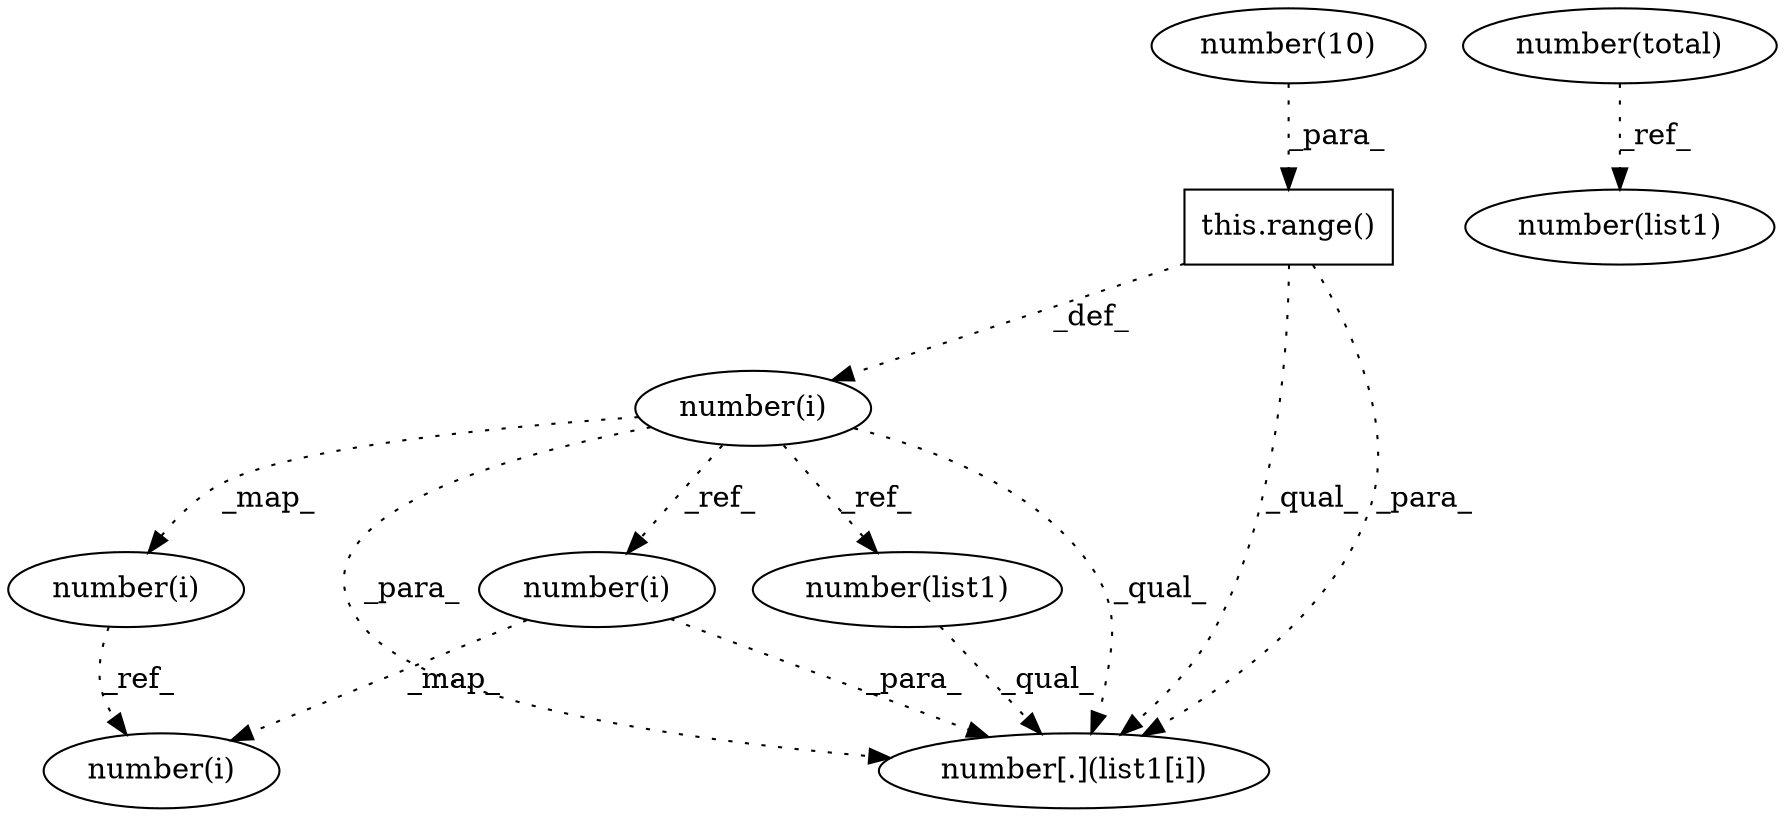 digraph G {
1 [label="number(i)" shape=ellipse]
2 [label="number(list1)" shape=ellipse]
3 [label="number(total)" shape=ellipse]
4 [label="number(list1)" shape=ellipse]
5 [label="number(i)" shape=ellipse]
6 [label="this.range()" shape=box]
7 [label="number(i)" shape=ellipse]
8 [label="number(10)" shape=ellipse]
9 [label="number(i)" shape=ellipse]
10 [label="number[.](list1[i])" shape=ellipse]
9 -> 1 [label="_map_" style=dotted];
9 -> 2 [label="_ref_" style=dotted];
3 -> 4 [label="_ref_" style=dotted];
9 -> 5 [label="_ref_" style=dotted];
8 -> 6 [label="_para_" style=dotted];
1 -> 7 [label="_ref_" style=dotted];
5 -> 7 [label="_map_" style=dotted];
6 -> 9 [label="_def_" style=dotted];
2 -> 10 [label="_qual_" style=dotted];
5 -> 10 [label="_para_" style=dotted];
9 -> 10 [label="_qual_" style=dotted];
6 -> 10 [label="_qual_" style=dotted];
9 -> 10 [label="_para_" style=dotted];
6 -> 10 [label="_para_" style=dotted];
}